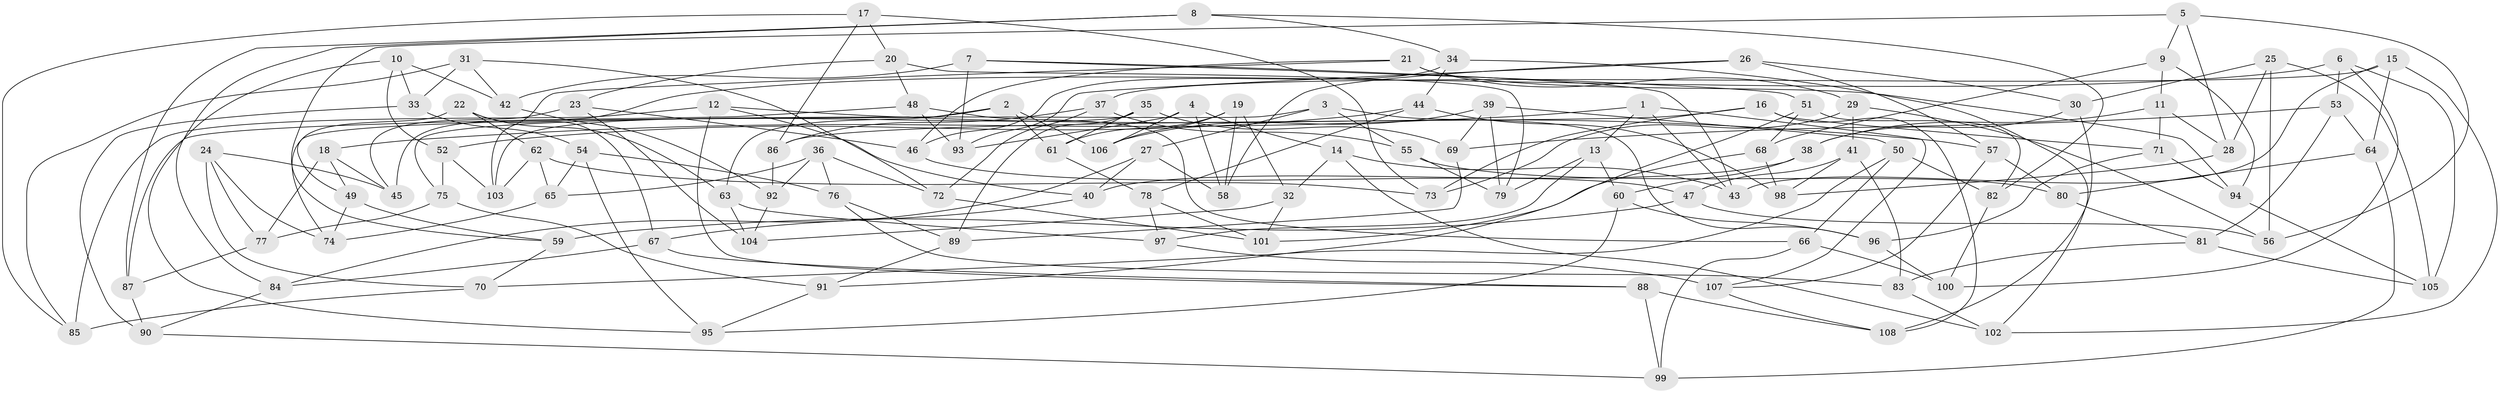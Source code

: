 // Generated by graph-tools (version 1.1) at 2025/50/03/09/25 03:50:51]
// undirected, 108 vertices, 216 edges
graph export_dot {
graph [start="1"]
  node [color=gray90,style=filled];
  1;
  2;
  3;
  4;
  5;
  6;
  7;
  8;
  9;
  10;
  11;
  12;
  13;
  14;
  15;
  16;
  17;
  18;
  19;
  20;
  21;
  22;
  23;
  24;
  25;
  26;
  27;
  28;
  29;
  30;
  31;
  32;
  33;
  34;
  35;
  36;
  37;
  38;
  39;
  40;
  41;
  42;
  43;
  44;
  45;
  46;
  47;
  48;
  49;
  50;
  51;
  52;
  53;
  54;
  55;
  56;
  57;
  58;
  59;
  60;
  61;
  62;
  63;
  64;
  65;
  66;
  67;
  68;
  69;
  70;
  71;
  72;
  73;
  74;
  75;
  76;
  77;
  78;
  79;
  80;
  81;
  82;
  83;
  84;
  85;
  86;
  87;
  88;
  89;
  90;
  91;
  92;
  93;
  94;
  95;
  96;
  97;
  98;
  99;
  100;
  101;
  102;
  103;
  104;
  105;
  106;
  107;
  108;
  1 -- 13;
  1 -- 18;
  1 -- 43;
  1 -- 107;
  2 -- 106;
  2 -- 61;
  2 -- 63;
  2 -- 74;
  3 -- 75;
  3 -- 27;
  3 -- 96;
  3 -- 55;
  4 -- 58;
  4 -- 106;
  4 -- 14;
  4 -- 93;
  5 -- 56;
  5 -- 59;
  5 -- 9;
  5 -- 28;
  6 -- 45;
  6 -- 100;
  6 -- 105;
  6 -- 53;
  7 -- 93;
  7 -- 51;
  7 -- 43;
  7 -- 42;
  8 -- 34;
  8 -- 82;
  8 -- 87;
  8 -- 84;
  9 -- 11;
  9 -- 68;
  9 -- 94;
  10 -- 95;
  10 -- 52;
  10 -- 42;
  10 -- 33;
  11 -- 71;
  11 -- 38;
  11 -- 28;
  12 -- 85;
  12 -- 40;
  12 -- 57;
  12 -- 88;
  13 -- 79;
  13 -- 97;
  13 -- 60;
  14 -- 32;
  14 -- 102;
  14 -- 43;
  15 -- 102;
  15 -- 43;
  15 -- 64;
  15 -- 37;
  16 -- 73;
  16 -- 71;
  16 -- 108;
  16 -- 86;
  17 -- 73;
  17 -- 86;
  17 -- 85;
  17 -- 20;
  18 -- 45;
  18 -- 49;
  18 -- 77;
  19 -- 58;
  19 -- 61;
  19 -- 32;
  19 -- 106;
  20 -- 48;
  20 -- 23;
  20 -- 79;
  21 -- 29;
  21 -- 103;
  21 -- 94;
  21 -- 46;
  22 -- 62;
  22 -- 67;
  22 -- 63;
  22 -- 49;
  23 -- 46;
  23 -- 104;
  23 -- 45;
  24 -- 70;
  24 -- 77;
  24 -- 74;
  24 -- 45;
  25 -- 56;
  25 -- 30;
  25 -- 105;
  25 -- 28;
  26 -- 58;
  26 -- 57;
  26 -- 30;
  26 -- 93;
  27 -- 84;
  27 -- 40;
  27 -- 58;
  28 -- 98;
  29 -- 56;
  29 -- 73;
  29 -- 41;
  30 -- 38;
  30 -- 108;
  31 -- 33;
  31 -- 85;
  31 -- 72;
  31 -- 42;
  32 -- 101;
  32 -- 104;
  33 -- 90;
  33 -- 54;
  34 -- 44;
  34 -- 46;
  34 -- 102;
  35 -- 69;
  35 -- 61;
  35 -- 103;
  35 -- 89;
  36 -- 72;
  36 -- 76;
  36 -- 65;
  36 -- 92;
  37 -- 55;
  37 -- 86;
  37 -- 72;
  38 -- 40;
  38 -- 60;
  39 -- 106;
  39 -- 69;
  39 -- 79;
  39 -- 50;
  40 -- 67;
  41 -- 98;
  41 -- 83;
  41 -- 47;
  42 -- 92;
  44 -- 52;
  44 -- 78;
  44 -- 98;
  46 -- 47;
  47 -- 56;
  47 -- 59;
  48 -- 87;
  48 -- 66;
  48 -- 93;
  49 -- 74;
  49 -- 59;
  50 -- 66;
  50 -- 82;
  50 -- 70;
  51 -- 91;
  51 -- 68;
  51 -- 82;
  52 -- 75;
  52 -- 103;
  53 -- 69;
  53 -- 64;
  53 -- 81;
  54 -- 65;
  54 -- 95;
  54 -- 76;
  55 -- 80;
  55 -- 79;
  57 -- 80;
  57 -- 107;
  59 -- 70;
  60 -- 96;
  60 -- 95;
  61 -- 78;
  62 -- 65;
  62 -- 73;
  62 -- 103;
  63 -- 97;
  63 -- 104;
  64 -- 80;
  64 -- 99;
  65 -- 74;
  66 -- 100;
  66 -- 99;
  67 -- 84;
  67 -- 88;
  68 -- 101;
  68 -- 98;
  69 -- 89;
  70 -- 85;
  71 -- 96;
  71 -- 94;
  72 -- 101;
  75 -- 91;
  75 -- 77;
  76 -- 89;
  76 -- 83;
  77 -- 87;
  78 -- 101;
  78 -- 97;
  80 -- 81;
  81 -- 105;
  81 -- 83;
  82 -- 100;
  83 -- 102;
  84 -- 90;
  86 -- 92;
  87 -- 90;
  88 -- 99;
  88 -- 108;
  89 -- 91;
  90 -- 99;
  91 -- 95;
  92 -- 104;
  94 -- 105;
  96 -- 100;
  97 -- 107;
  107 -- 108;
}
